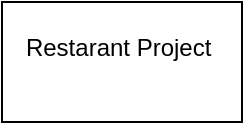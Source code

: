 <mxfile>
    <diagram id="zv2BaCdeOmk-Cg9Rckqy" name="Page-1">
        <mxGraphModel dx="762" dy="1647" grid="1" gridSize="10" guides="1" tooltips="1" connect="1" arrows="1" fold="1" page="1" pageScale="1" pageWidth="850" pageHeight="1100" math="0" shadow="0">
            <root>
                <mxCell id="0"/>
                <mxCell id="1" parent="0"/>
                <mxCell id="2" value="Restarant Project&amp;nbsp;&lt;div&gt;&lt;br&gt;&lt;/div&gt;" style="rounded=0;whiteSpace=wrap;html=1;" vertex="1" parent="1">
                    <mxGeometry x="310" y="-440" width="120" height="60" as="geometry"/>
                </mxCell>
            </root>
        </mxGraphModel>
    </diagram>
</mxfile>